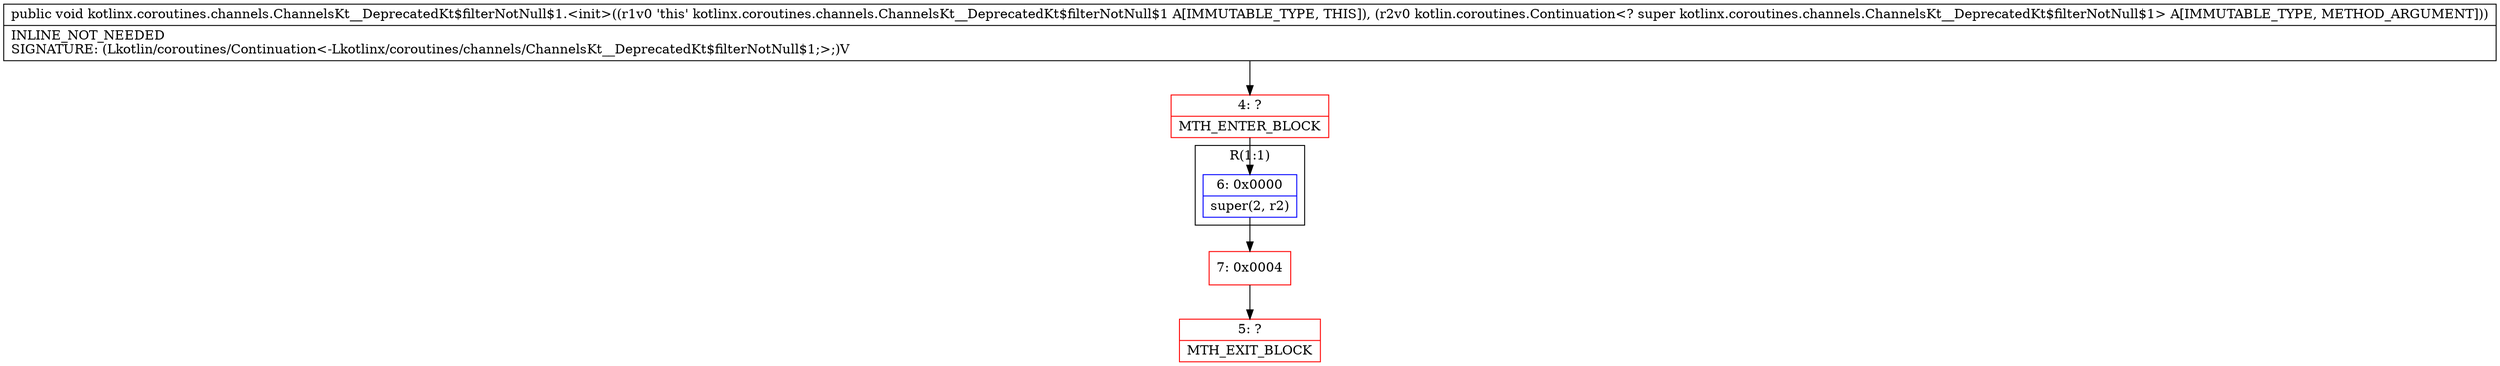 digraph "CFG forkotlinx.coroutines.channels.ChannelsKt__DeprecatedKt$filterNotNull$1.\<init\>(Lkotlin\/coroutines\/Continuation;)V" {
subgraph cluster_Region_148319297 {
label = "R(1:1)";
node [shape=record,color=blue];
Node_6 [shape=record,label="{6\:\ 0x0000|super(2, r2)\l}"];
}
Node_4 [shape=record,color=red,label="{4\:\ ?|MTH_ENTER_BLOCK\l}"];
Node_7 [shape=record,color=red,label="{7\:\ 0x0004}"];
Node_5 [shape=record,color=red,label="{5\:\ ?|MTH_EXIT_BLOCK\l}"];
MethodNode[shape=record,label="{public void kotlinx.coroutines.channels.ChannelsKt__DeprecatedKt$filterNotNull$1.\<init\>((r1v0 'this' kotlinx.coroutines.channels.ChannelsKt__DeprecatedKt$filterNotNull$1 A[IMMUTABLE_TYPE, THIS]), (r2v0 kotlin.coroutines.Continuation\<? super kotlinx.coroutines.channels.ChannelsKt__DeprecatedKt$filterNotNull$1\> A[IMMUTABLE_TYPE, METHOD_ARGUMENT]))  | INLINE_NOT_NEEDED\lSIGNATURE: (Lkotlin\/coroutines\/Continuation\<\-Lkotlinx\/coroutines\/channels\/ChannelsKt__DeprecatedKt$filterNotNull$1;\>;)V\l}"];
MethodNode -> Node_4;Node_6 -> Node_7;
Node_4 -> Node_6;
Node_7 -> Node_5;
}


